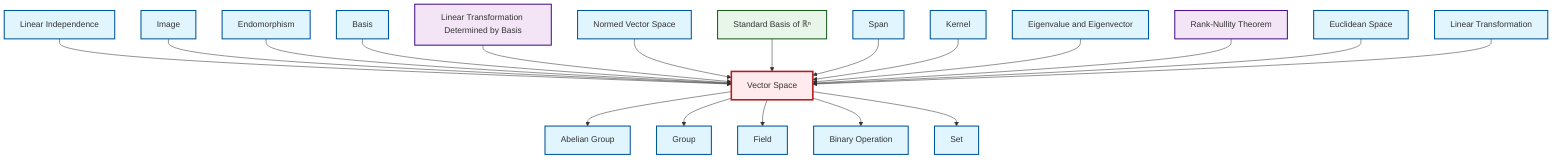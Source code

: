 graph TD
    classDef definition fill:#e1f5fe,stroke:#01579b,stroke-width:2px
    classDef theorem fill:#f3e5f5,stroke:#4a148c,stroke-width:2px
    classDef axiom fill:#fff3e0,stroke:#e65100,stroke-width:2px
    classDef example fill:#e8f5e9,stroke:#1b5e20,stroke-width:2px
    classDef current fill:#ffebee,stroke:#b71c1c,stroke-width:3px
    def-euclidean-space["Euclidean Space"]:::definition
    def-eigenvalue-eigenvector["Eigenvalue and Eigenvector"]:::definition
    thm-rank-nullity["Rank-Nullity Theorem"]:::theorem
    def-basis["Basis"]:::definition
    def-group["Group"]:::definition
    def-abelian-group["Abelian Group"]:::definition
    ex-standard-basis-rn["Standard Basis of ℝⁿ"]:::example
    def-field["Field"]:::definition
    def-linear-independence["Linear Independence"]:::definition
    thm-linear-transformation-basis["Linear Transformation Determined by Basis"]:::theorem
    def-vector-space["Vector Space"]:::definition
    def-span["Span"]:::definition
    def-kernel["Kernel"]:::definition
    def-binary-operation["Binary Operation"]:::definition
    def-normed-vector-space["Normed Vector Space"]:::definition
    def-linear-transformation["Linear Transformation"]:::definition
    def-image["Image"]:::definition
    def-set["Set"]:::definition
    def-endomorphism["Endomorphism"]:::definition
    def-linear-independence --> def-vector-space
    def-image --> def-vector-space
    def-vector-space --> def-abelian-group
    def-endomorphism --> def-vector-space
    def-basis --> def-vector-space
    thm-linear-transformation-basis --> def-vector-space
    def-normed-vector-space --> def-vector-space
    def-vector-space --> def-group
    ex-standard-basis-rn --> def-vector-space
    def-span --> def-vector-space
    def-kernel --> def-vector-space
    def-eigenvalue-eigenvector --> def-vector-space
    thm-rank-nullity --> def-vector-space
    def-vector-space --> def-field
    def-vector-space --> def-binary-operation
    def-euclidean-space --> def-vector-space
    def-linear-transformation --> def-vector-space
    def-vector-space --> def-set
    class def-vector-space current